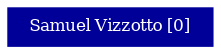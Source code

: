 strict graph grafo2 {
	graph [bb="0,0,98,18", id=grafo2, overlap=False];
	node [label="\N", fontsize=8, shape=rectangle, style=filled];
	0 [label="Samuel Vizzotto [0]", URL="http://lattes.cnpq.br/5457945945697979", color="#000099", fontcolor="#FFFFFF", height="0.25", pos="49,9", width="1.3611"];
}
